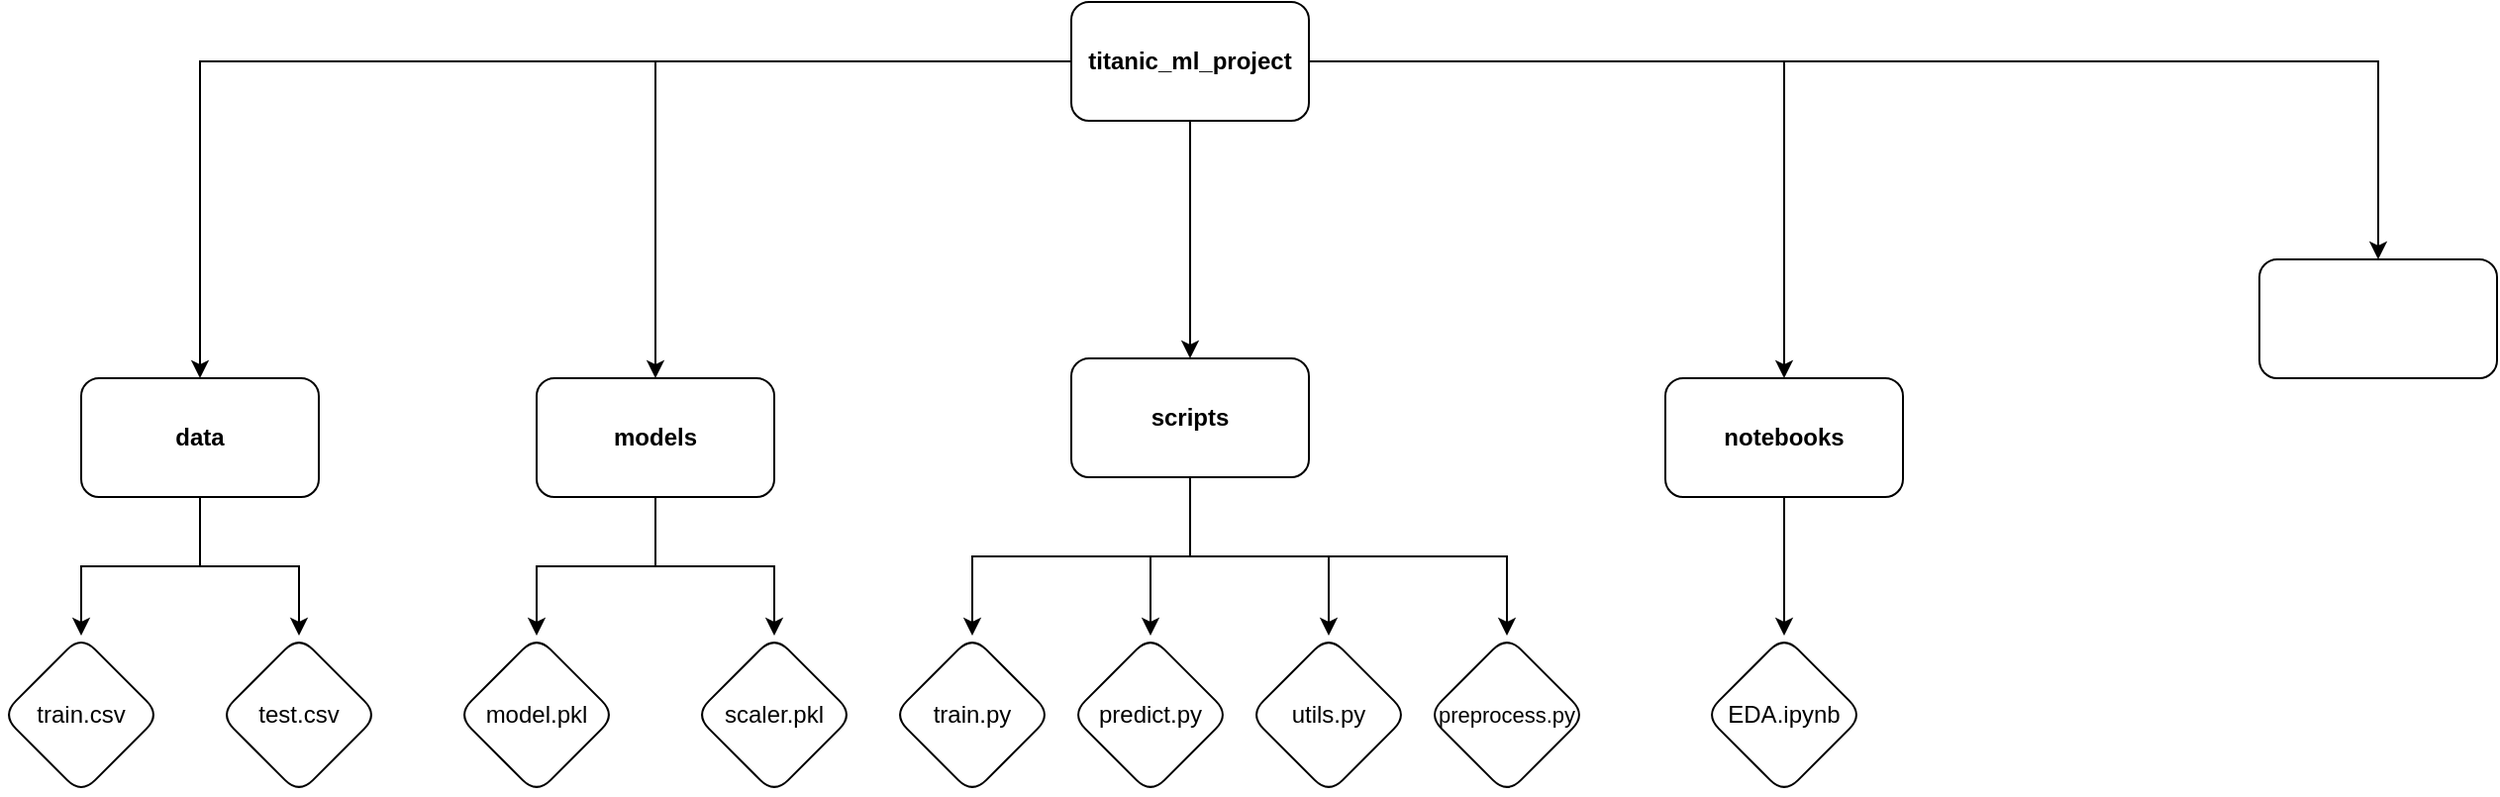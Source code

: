 <mxfile version="26.0.16">
  <diagram name="第 1 页" id="oHD4Ffq2n3VPvw9LJycC">
    <mxGraphModel dx="2261" dy="752" grid="1" gridSize="10" guides="1" tooltips="1" connect="1" arrows="1" fold="1" page="1" pageScale="1" pageWidth="827" pageHeight="1169" math="0" shadow="0">
      <root>
        <mxCell id="0" />
        <mxCell id="1" parent="0" />
        <mxCell id="FgMGe-JlmILben86hI7q-3" value="" style="edgeStyle=orthogonalEdgeStyle;rounded=0;orthogonalLoop=1;jettySize=auto;html=1;" edge="1" parent="1" source="FgMGe-JlmILben86hI7q-1" target="FgMGe-JlmILben86hI7q-2">
          <mxGeometry relative="1" as="geometry" />
        </mxCell>
        <mxCell id="FgMGe-JlmILben86hI7q-5" value="" style="edgeStyle=orthogonalEdgeStyle;rounded=0;orthogonalLoop=1;jettySize=auto;html=1;" edge="1" parent="1" source="FgMGe-JlmILben86hI7q-1" target="FgMGe-JlmILben86hI7q-4">
          <mxGeometry relative="1" as="geometry" />
        </mxCell>
        <mxCell id="FgMGe-JlmILben86hI7q-7" value="" style="edgeStyle=orthogonalEdgeStyle;rounded=0;orthogonalLoop=1;jettySize=auto;html=1;" edge="1" parent="1" source="FgMGe-JlmILben86hI7q-1" target="FgMGe-JlmILben86hI7q-6">
          <mxGeometry relative="1" as="geometry" />
        </mxCell>
        <mxCell id="FgMGe-JlmILben86hI7q-9" value="" style="edgeStyle=orthogonalEdgeStyle;rounded=0;orthogonalLoop=1;jettySize=auto;html=1;" edge="1" parent="1" source="FgMGe-JlmILben86hI7q-1" target="FgMGe-JlmILben86hI7q-8">
          <mxGeometry relative="1" as="geometry" />
        </mxCell>
        <mxCell id="FgMGe-JlmILben86hI7q-1" value="&lt;h4&gt;titanic_ml_project&lt;/h4&gt;" style="rounded=1;whiteSpace=wrap;html=1;" vertex="1" parent="1">
          <mxGeometry x="340" y="120" width="120" height="60" as="geometry" />
        </mxCell>
        <mxCell id="FgMGe-JlmILben86hI7q-13" value="" style="edgeStyle=orthogonalEdgeStyle;rounded=0;orthogonalLoop=1;jettySize=auto;html=1;" edge="1" parent="1" source="FgMGe-JlmILben86hI7q-2" target="FgMGe-JlmILben86hI7q-12">
          <mxGeometry relative="1" as="geometry" />
        </mxCell>
        <mxCell id="FgMGe-JlmILben86hI7q-15" value="" style="edgeStyle=orthogonalEdgeStyle;rounded=0;orthogonalLoop=1;jettySize=auto;html=1;" edge="1" parent="1" source="FgMGe-JlmILben86hI7q-2" target="FgMGe-JlmILben86hI7q-14">
          <mxGeometry relative="1" as="geometry" />
        </mxCell>
        <mxCell id="FgMGe-JlmILben86hI7q-2" value="&lt;h4&gt;data&lt;/h4&gt;" style="rounded=1;whiteSpace=wrap;html=1;" vertex="1" parent="1">
          <mxGeometry x="-160" y="310" width="120" height="60" as="geometry" />
        </mxCell>
        <mxCell id="FgMGe-JlmILben86hI7q-17" value="" style="edgeStyle=orthogonalEdgeStyle;rounded=0;orthogonalLoop=1;jettySize=auto;html=1;" edge="1" parent="1" source="FgMGe-JlmILben86hI7q-4" target="FgMGe-JlmILben86hI7q-16">
          <mxGeometry relative="1" as="geometry" />
        </mxCell>
        <mxCell id="FgMGe-JlmILben86hI7q-19" value="" style="edgeStyle=orthogonalEdgeStyle;rounded=0;orthogonalLoop=1;jettySize=auto;html=1;" edge="1" parent="1" source="FgMGe-JlmILben86hI7q-4" target="FgMGe-JlmILben86hI7q-18">
          <mxGeometry relative="1" as="geometry" />
        </mxCell>
        <mxCell id="FgMGe-JlmILben86hI7q-4" value="&lt;h4&gt;models&lt;/h4&gt;" style="rounded=1;whiteSpace=wrap;html=1;" vertex="1" parent="1">
          <mxGeometry x="70" y="310" width="120" height="60" as="geometry" />
        </mxCell>
        <mxCell id="FgMGe-JlmILben86hI7q-27" value="" style="edgeStyle=orthogonalEdgeStyle;rounded=0;orthogonalLoop=1;jettySize=auto;html=1;" edge="1" parent="1" source="FgMGe-JlmILben86hI7q-6" target="FgMGe-JlmILben86hI7q-26">
          <mxGeometry relative="1" as="geometry" />
        </mxCell>
        <mxCell id="FgMGe-JlmILben86hI7q-36" value="" style="edgeStyle=orthogonalEdgeStyle;rounded=0;orthogonalLoop=1;jettySize=auto;html=1;" edge="1" parent="1" source="FgMGe-JlmILben86hI7q-6" target="FgMGe-JlmILben86hI7q-35">
          <mxGeometry relative="1" as="geometry">
            <Array as="points">
              <mxPoint x="400" y="400" />
              <mxPoint x="290" y="400" />
            </Array>
          </mxGeometry>
        </mxCell>
        <mxCell id="FgMGe-JlmILben86hI7q-38" value="" style="edgeStyle=orthogonalEdgeStyle;rounded=0;orthogonalLoop=1;jettySize=auto;html=1;" edge="1" parent="1" source="FgMGe-JlmILben86hI7q-6" target="FgMGe-JlmILben86hI7q-37">
          <mxGeometry relative="1" as="geometry">
            <Array as="points">
              <mxPoint x="400" y="400" />
              <mxPoint x="560" y="400" />
            </Array>
          </mxGeometry>
        </mxCell>
        <mxCell id="FgMGe-JlmILben86hI7q-6" value="&lt;h4&gt;scripts&lt;/h4&gt;" style="rounded=1;whiteSpace=wrap;html=1;" vertex="1" parent="1">
          <mxGeometry x="340" y="300" width="120" height="60" as="geometry" />
        </mxCell>
        <mxCell id="FgMGe-JlmILben86hI7q-40" value="" style="edgeStyle=orthogonalEdgeStyle;rounded=0;orthogonalLoop=1;jettySize=auto;html=1;" edge="1" parent="1" source="FgMGe-JlmILben86hI7q-8" target="FgMGe-JlmILben86hI7q-39">
          <mxGeometry relative="1" as="geometry" />
        </mxCell>
        <mxCell id="FgMGe-JlmILben86hI7q-8" value="&lt;h4&gt;notebooks&lt;/h4&gt;" style="rounded=1;whiteSpace=wrap;html=1;" vertex="1" parent="1">
          <mxGeometry x="640" y="310" width="120" height="60" as="geometry" />
        </mxCell>
        <mxCell id="FgMGe-JlmILben86hI7q-12" value="train.csv" style="rhombus;whiteSpace=wrap;html=1;rounded=1;" vertex="1" parent="1">
          <mxGeometry x="-200" y="440" width="80" height="80" as="geometry" />
        </mxCell>
        <mxCell id="FgMGe-JlmILben86hI7q-14" value="test.csv" style="rhombus;whiteSpace=wrap;html=1;rounded=1;" vertex="1" parent="1">
          <mxGeometry x="-90" y="440" width="80" height="80" as="geometry" />
        </mxCell>
        <mxCell id="FgMGe-JlmILben86hI7q-16" value="model.pkl" style="rhombus;whiteSpace=wrap;html=1;rounded=1;" vertex="1" parent="1">
          <mxGeometry x="30" y="440" width="80" height="80" as="geometry" />
        </mxCell>
        <mxCell id="FgMGe-JlmILben86hI7q-18" value="scaler.pkl" style="rhombus;whiteSpace=wrap;html=1;rounded=1;" vertex="1" parent="1">
          <mxGeometry x="150" y="440" width="80" height="80" as="geometry" />
        </mxCell>
        <mxCell id="FgMGe-JlmILben86hI7q-26" value="utils.py" style="rhombus;whiteSpace=wrap;html=1;rounded=1;" vertex="1" parent="1">
          <mxGeometry x="430" y="440" width="80" height="80" as="geometry" />
        </mxCell>
        <mxCell id="FgMGe-JlmILben86hI7q-30" value="" style="edgeStyle=orthogonalEdgeStyle;rounded=0;orthogonalLoop=1;jettySize=auto;html=1;" edge="1" parent="1" source="FgMGe-JlmILben86hI7q-6" target="FgMGe-JlmILben86hI7q-22">
          <mxGeometry relative="1" as="geometry">
            <mxPoint x="580" y="270" as="sourcePoint" />
            <mxPoint x="300" y="260" as="targetPoint" />
          </mxGeometry>
        </mxCell>
        <mxCell id="FgMGe-JlmILben86hI7q-22" value="predict.py" style="rhombus;whiteSpace=wrap;html=1;rounded=1;" vertex="1" parent="1">
          <mxGeometry x="340" y="440" width="80" height="80" as="geometry" />
        </mxCell>
        <mxCell id="FgMGe-JlmILben86hI7q-35" value="train.py" style="rhombus;whiteSpace=wrap;html=1;rounded=1;" vertex="1" parent="1">
          <mxGeometry x="250" y="440" width="80" height="80" as="geometry" />
        </mxCell>
        <mxCell id="FgMGe-JlmILben86hI7q-37" value="&lt;span style=&quot;font-size: 11px;&quot;&gt;preprocess.py&lt;/span&gt;" style="rhombus;whiteSpace=wrap;html=1;rounded=1;" vertex="1" parent="1">
          <mxGeometry x="520" y="440" width="80" height="80" as="geometry" />
        </mxCell>
        <mxCell id="FgMGe-JlmILben86hI7q-39" value="EDA.ipynb" style="rhombus;whiteSpace=wrap;html=1;rounded=1;" vertex="1" parent="1">
          <mxGeometry x="660" y="440" width="80" height="80" as="geometry" />
        </mxCell>
        <mxCell id="FgMGe-JlmILben86hI7q-44" value="" style="edgeStyle=orthogonalEdgeStyle;rounded=0;orthogonalLoop=1;jettySize=auto;html=1;" edge="1" parent="1" source="FgMGe-JlmILben86hI7q-1" target="FgMGe-JlmILben86hI7q-43">
          <mxGeometry relative="1" as="geometry">
            <mxPoint x="460" y="150" as="sourcePoint" />
            <mxPoint x="1000" y="300" as="targetPoint" />
          </mxGeometry>
        </mxCell>
        <mxCell id="FgMGe-JlmILben86hI7q-43" value="" style="rounded=1;whiteSpace=wrap;html=1;" vertex="1" parent="1">
          <mxGeometry x="940" y="250" width="120" height="60" as="geometry" />
        </mxCell>
      </root>
    </mxGraphModel>
  </diagram>
</mxfile>
